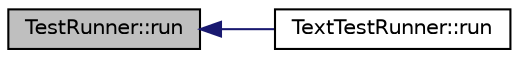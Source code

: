 digraph "TestRunner::run"
{
  edge [fontname="Helvetica",fontsize="10",labelfontname="Helvetica",labelfontsize="10"];
  node [fontname="Helvetica",fontsize="10",shape=record];
  rankdir="LR";
  Node1 [label="TestRunner::run",height=0.2,width=0.4,color="black", fillcolor="grey75", style="filled", fontcolor="black"];
  Node1 -> Node2 [dir="back",color="midnightblue",fontsize="10",style="solid",fontname="Helvetica"];
  Node2 [label="TextTestRunner::run",height=0.2,width=0.4,color="black", fillcolor="white", style="filled",URL="$class_text_test_runner.html#ad9c38c263202c2bd453b927ba53dcf48"];
}
